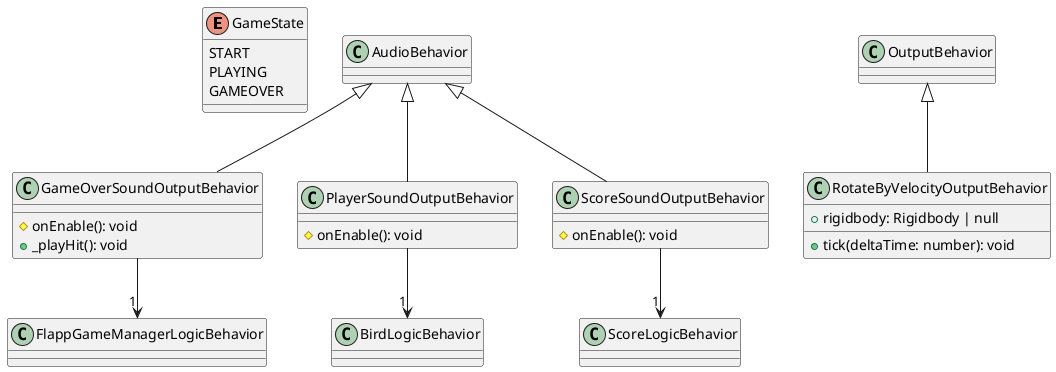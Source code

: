 @startuml
enum GameState {
    START
    PLAYING
    GAMEOVER
}
class GameOverSoundOutputBehavior extends AudioBehavior {
    #onEnable(): void
    +_playHit(): void
}
class PlayerSoundOutputBehavior extends AudioBehavior {
    #onEnable(): void
}
class RotateByVelocityOutputBehavior extends OutputBehavior {
    +rigidbody: Rigidbody | null
    +tick(deltaTime: number): void
}
class ScoreSoundOutputBehavior extends AudioBehavior {
    #onEnable(): void
}
GameOverSoundOutputBehavior --> "1" FlappGameManagerLogicBehavior
PlayerSoundOutputBehavior --> "1" BirdLogicBehavior
ScoreSoundOutputBehavior --> "1" ScoreLogicBehavior
@enduml